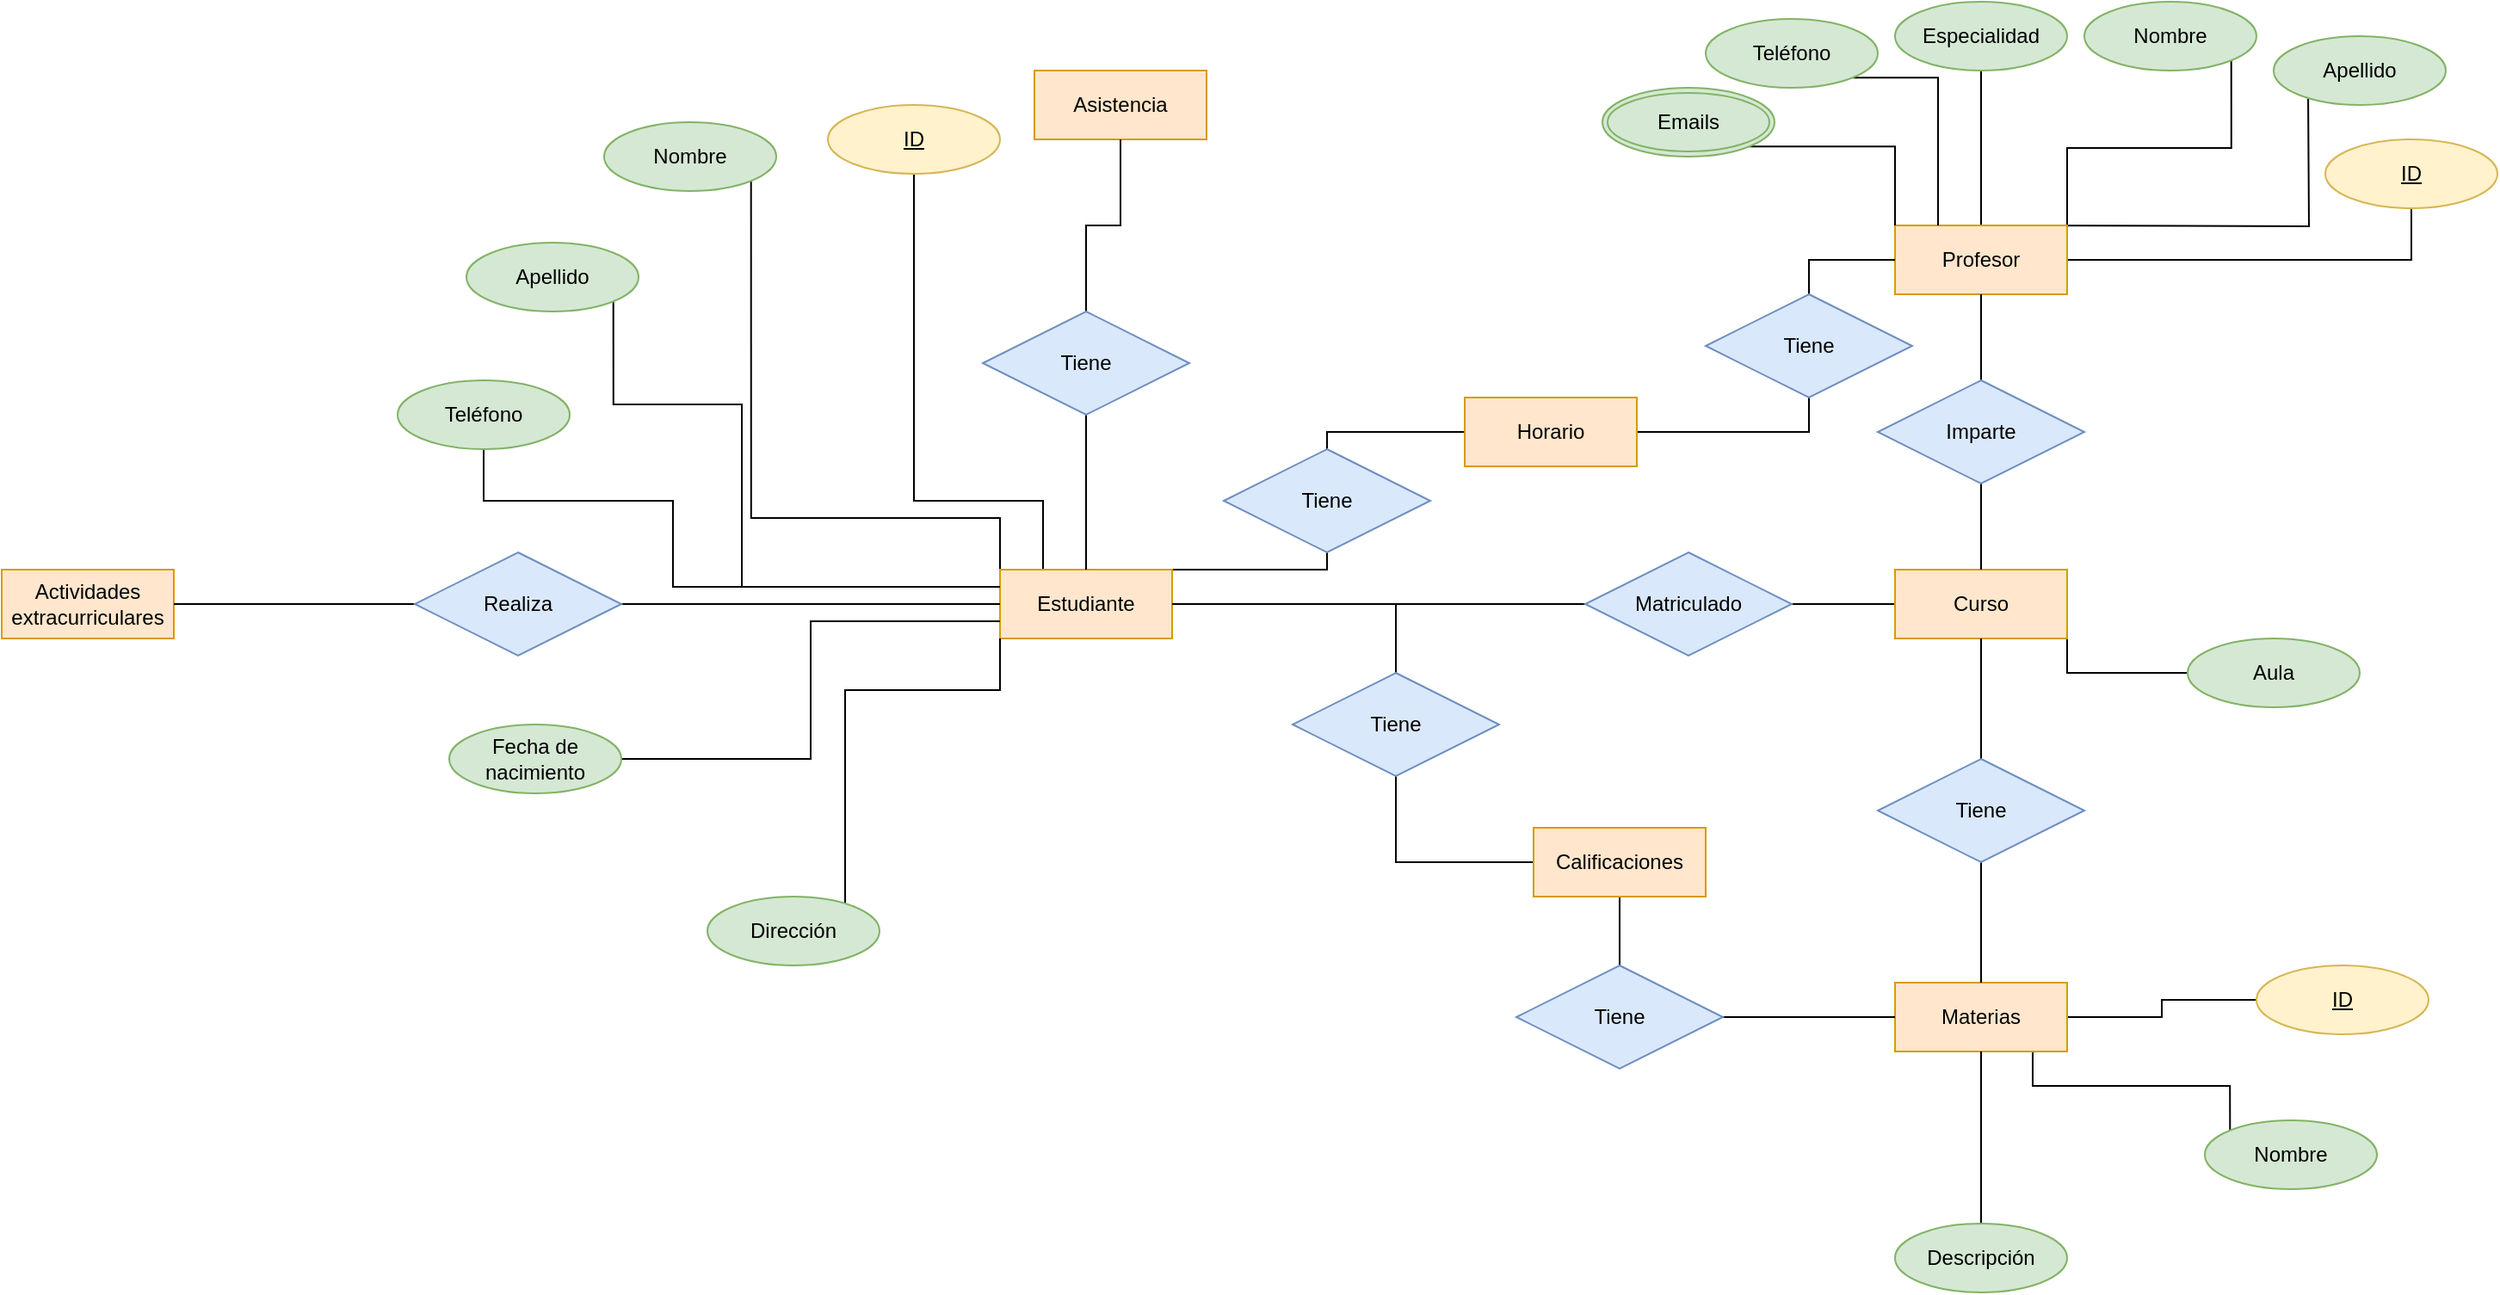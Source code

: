 <mxfile version="21.8.0" type="github">
  <diagram name="Page-1" id="o67EySk3LSE3K6hvLNPV">
    <mxGraphModel dx="2215" dy="757" grid="1" gridSize="10" guides="1" tooltips="1" connect="1" arrows="1" fold="1" page="1" pageScale="1" pageWidth="827" pageHeight="1169" math="0" shadow="0">
      <root>
        <mxCell id="0" />
        <mxCell id="1" parent="0" />
        <mxCell id="iaIAoVfE06Dp4TXyiZUW-13" style="edgeStyle=orthogonalEdgeStyle;rounded=0;orthogonalLoop=1;jettySize=auto;html=1;entryX=1;entryY=0.5;entryDx=0;entryDy=0;endArrow=none;endFill=0;" edge="1" parent="1" source="iaIAoVfE06Dp4TXyiZUW-2" target="iaIAoVfE06Dp4TXyiZUW-11">
          <mxGeometry relative="1" as="geometry" />
        </mxCell>
        <mxCell id="iaIAoVfE06Dp4TXyiZUW-28" style="edgeStyle=orthogonalEdgeStyle;rounded=0;orthogonalLoop=1;jettySize=auto;html=1;entryX=0;entryY=0.5;entryDx=0;entryDy=0;endArrow=none;endFill=0;exitX=1;exitY=0;exitDx=0;exitDy=0;" edge="1" parent="1" source="iaIAoVfE06Dp4TXyiZUW-3" target="iaIAoVfE06Dp4TXyiZUW-9">
          <mxGeometry relative="1" as="geometry">
            <mxPoint x="110" y="400" as="sourcePoint" />
            <Array as="points">
              <mxPoint x="170" y="370" />
              <mxPoint x="170" y="290" />
            </Array>
          </mxGeometry>
        </mxCell>
        <mxCell id="iaIAoVfE06Dp4TXyiZUW-41" style="edgeStyle=orthogonalEdgeStyle;rounded=0;orthogonalLoop=1;jettySize=auto;html=1;exitX=1;exitY=1;exitDx=0;exitDy=0;endArrow=none;endFill=0;" edge="1" parent="1" source="iaIAoVfE06Dp4TXyiZUW-2" target="iaIAoVfE06Dp4TXyiZUW-47">
          <mxGeometry relative="1" as="geometry">
            <mxPoint x="720" y="430" as="targetPoint" />
            <Array as="points">
              <mxPoint x="600" y="430" />
              <mxPoint x="710" y="430" />
            </Array>
          </mxGeometry>
        </mxCell>
        <mxCell id="iaIAoVfE06Dp4TXyiZUW-2" value="Curso" style="whiteSpace=wrap;html=1;align=center;fillColor=#ffe6cc;strokeColor=#d79b00;" vertex="1" parent="1">
          <mxGeometry x="500" y="370" width="100" height="40" as="geometry" />
        </mxCell>
        <mxCell id="iaIAoVfE06Dp4TXyiZUW-35" style="edgeStyle=orthogonalEdgeStyle;rounded=0;orthogonalLoop=1;jettySize=auto;html=1;entryX=0;entryY=0.5;entryDx=0;entryDy=0;endArrow=none;endFill=0;" edge="1" parent="1" source="iaIAoVfE06Dp4TXyiZUW-3" target="iaIAoVfE06Dp4TXyiZUW-8">
          <mxGeometry relative="1" as="geometry">
            <Array as="points">
              <mxPoint x="210" y="540" />
            </Array>
          </mxGeometry>
        </mxCell>
        <mxCell id="iaIAoVfE06Dp4TXyiZUW-48" style="edgeStyle=orthogonalEdgeStyle;rounded=0;orthogonalLoop=1;jettySize=auto;html=1;exitX=0.25;exitY=0;exitDx=0;exitDy=0;endArrow=none;endFill=0;" edge="1" parent="1" source="iaIAoVfE06Dp4TXyiZUW-3" target="iaIAoVfE06Dp4TXyiZUW-49">
          <mxGeometry relative="1" as="geometry">
            <mxPoint x="-110" y="210" as="targetPoint" />
            <Array as="points">
              <mxPoint x="5" y="330" />
              <mxPoint x="-70" y="330" />
            </Array>
          </mxGeometry>
        </mxCell>
        <mxCell id="iaIAoVfE06Dp4TXyiZUW-55" style="edgeStyle=orthogonalEdgeStyle;rounded=0;orthogonalLoop=1;jettySize=auto;html=1;exitX=0;exitY=0;exitDx=0;exitDy=0;entryX=1;entryY=1;entryDx=0;entryDy=0;endArrow=none;endFill=0;" edge="1" parent="1" source="iaIAoVfE06Dp4TXyiZUW-3" target="iaIAoVfE06Dp4TXyiZUW-50">
          <mxGeometry relative="1" as="geometry">
            <Array as="points">
              <mxPoint x="-20" y="340" />
              <mxPoint x="-165" y="340" />
            </Array>
          </mxGeometry>
        </mxCell>
        <mxCell id="iaIAoVfE06Dp4TXyiZUW-3" value="Estudiante" style="whiteSpace=wrap;html=1;align=center;fillColor=#ffe6cc;strokeColor=#d79b00;" vertex="1" parent="1">
          <mxGeometry x="-20" y="370" width="100" height="40" as="geometry" />
        </mxCell>
        <mxCell id="iaIAoVfE06Dp4TXyiZUW-66" style="edgeStyle=orthogonalEdgeStyle;rounded=0;orthogonalLoop=1;jettySize=auto;html=1;entryX=0.5;entryY=1;entryDx=0;entryDy=0;endArrow=none;endFill=0;" edge="1" parent="1" source="iaIAoVfE06Dp4TXyiZUW-4" target="iaIAoVfE06Dp4TXyiZUW-64">
          <mxGeometry relative="1" as="geometry" />
        </mxCell>
        <mxCell id="iaIAoVfE06Dp4TXyiZUW-67" style="edgeStyle=orthogonalEdgeStyle;rounded=0;orthogonalLoop=1;jettySize=auto;html=1;exitX=1;exitY=0.25;exitDx=0;exitDy=0;entryX=0.5;entryY=1;entryDx=0;entryDy=0;endArrow=none;endFill=0;" edge="1" parent="1">
          <mxGeometry relative="1" as="geometry">
            <mxPoint x="570" y="170" as="sourcePoint" />
            <mxPoint x="740" y="90" as="targetPoint" />
          </mxGeometry>
        </mxCell>
        <mxCell id="iaIAoVfE06Dp4TXyiZUW-68" style="edgeStyle=orthogonalEdgeStyle;rounded=0;orthogonalLoop=1;jettySize=auto;html=1;exitX=1;exitY=0;exitDx=0;exitDy=0;entryX=1;entryY=1;entryDx=0;entryDy=0;endArrow=none;endFill=0;" edge="1" parent="1" source="iaIAoVfE06Dp4TXyiZUW-4" target="iaIAoVfE06Dp4TXyiZUW-63">
          <mxGeometry relative="1" as="geometry" />
        </mxCell>
        <mxCell id="iaIAoVfE06Dp4TXyiZUW-70" style="edgeStyle=orthogonalEdgeStyle;rounded=0;orthogonalLoop=1;jettySize=auto;html=1;exitX=0.5;exitY=0;exitDx=0;exitDy=0;entryX=0.5;entryY=1;entryDx=0;entryDy=0;endArrow=none;endFill=0;" edge="1" parent="1" source="iaIAoVfE06Dp4TXyiZUW-4" target="iaIAoVfE06Dp4TXyiZUW-65">
          <mxGeometry relative="1" as="geometry" />
        </mxCell>
        <mxCell id="iaIAoVfE06Dp4TXyiZUW-4" value="Profesor" style="whiteSpace=wrap;html=1;align=center;fillColor=#ffe6cc;strokeColor=#d79b00;" vertex="1" parent="1">
          <mxGeometry x="500" y="170" width="100" height="40" as="geometry" />
        </mxCell>
        <mxCell id="iaIAoVfE06Dp4TXyiZUW-5" value="Asistencia" style="whiteSpace=wrap;html=1;align=center;fillColor=#ffe6cc;strokeColor=#d79b00;" vertex="1" parent="1">
          <mxGeometry y="80" width="100" height="40" as="geometry" />
        </mxCell>
        <mxCell id="iaIAoVfE06Dp4TXyiZUW-6" value="Actividades extracurriculares" style="whiteSpace=wrap;html=1;align=center;fillColor=#ffe6cc;strokeColor=#d79b00;" vertex="1" parent="1">
          <mxGeometry x="-600" y="370" width="100" height="40" as="geometry" />
        </mxCell>
        <mxCell id="iaIAoVfE06Dp4TXyiZUW-75" style="edgeStyle=orthogonalEdgeStyle;rounded=0;orthogonalLoop=1;jettySize=auto;html=1;endArrow=none;endFill=0;" edge="1" parent="1" source="iaIAoVfE06Dp4TXyiZUW-7" target="iaIAoVfE06Dp4TXyiZUW-76">
          <mxGeometry relative="1" as="geometry">
            <mxPoint x="730" y="560" as="targetPoint" />
            <Array as="points" />
          </mxGeometry>
        </mxCell>
        <mxCell id="iaIAoVfE06Dp4TXyiZUW-79" style="edgeStyle=orthogonalEdgeStyle;rounded=0;orthogonalLoop=1;jettySize=auto;html=1;exitX=0.844;exitY=0.989;exitDx=0;exitDy=0;entryX=0;entryY=0;entryDx=0;entryDy=0;endArrow=none;endFill=0;exitPerimeter=0;" edge="1" parent="1" source="iaIAoVfE06Dp4TXyiZUW-7" target="iaIAoVfE06Dp4TXyiZUW-77">
          <mxGeometry relative="1" as="geometry">
            <Array as="points">
              <mxPoint x="580" y="650" />
              <mxPoint x="580" y="670" />
              <mxPoint x="695" y="670" />
            </Array>
          </mxGeometry>
        </mxCell>
        <mxCell id="iaIAoVfE06Dp4TXyiZUW-7" value="Materias" style="whiteSpace=wrap;html=1;align=center;fillColor=#ffe6cc;strokeColor=#d79b00;" vertex="1" parent="1">
          <mxGeometry x="500" y="610" width="100" height="40" as="geometry" />
        </mxCell>
        <mxCell id="iaIAoVfE06Dp4TXyiZUW-38" style="edgeStyle=orthogonalEdgeStyle;rounded=0;orthogonalLoop=1;jettySize=auto;html=1;entryX=0;entryY=0.5;entryDx=0;entryDy=0;endArrow=none;endFill=0;" edge="1" parent="1" source="iaIAoVfE06Dp4TXyiZUW-8" target="iaIAoVfE06Dp4TXyiZUW-7">
          <mxGeometry relative="1" as="geometry">
            <Array as="points">
              <mxPoint x="340" y="630" />
            </Array>
          </mxGeometry>
        </mxCell>
        <mxCell id="iaIAoVfE06Dp4TXyiZUW-8" value="Calificaciones" style="whiteSpace=wrap;html=1;align=center;fillColor=#ffe6cc;strokeColor=#d79b00;" vertex="1" parent="1">
          <mxGeometry x="290" y="520" width="100" height="40" as="geometry" />
        </mxCell>
        <mxCell id="iaIAoVfE06Dp4TXyiZUW-45" style="edgeStyle=orthogonalEdgeStyle;rounded=0;orthogonalLoop=1;jettySize=auto;html=1;exitX=1;exitY=0.5;exitDx=0;exitDy=0;entryX=0.5;entryY=1;entryDx=0;entryDy=0;endArrow=none;endFill=0;" edge="1" parent="1" source="iaIAoVfE06Dp4TXyiZUW-9" target="iaIAoVfE06Dp4TXyiZUW-44">
          <mxGeometry relative="1" as="geometry">
            <Array as="points">
              <mxPoint x="450" y="290" />
            </Array>
          </mxGeometry>
        </mxCell>
        <mxCell id="iaIAoVfE06Dp4TXyiZUW-9" value="Horario" style="whiteSpace=wrap;html=1;align=center;fillColor=#ffe6cc;strokeColor=#d79b00;" vertex="1" parent="1">
          <mxGeometry x="250" y="270" width="100" height="40" as="geometry" />
        </mxCell>
        <mxCell id="iaIAoVfE06Dp4TXyiZUW-12" style="edgeStyle=orthogonalEdgeStyle;rounded=0;orthogonalLoop=1;jettySize=auto;html=1;entryX=1;entryY=0.5;entryDx=0;entryDy=0;endArrow=none;endFill=0;" edge="1" parent="1" source="iaIAoVfE06Dp4TXyiZUW-11" target="iaIAoVfE06Dp4TXyiZUW-3">
          <mxGeometry relative="1" as="geometry" />
        </mxCell>
        <mxCell id="iaIAoVfE06Dp4TXyiZUW-11" value="Matriculado" style="shape=rhombus;perimeter=rhombusPerimeter;whiteSpace=wrap;html=1;align=center;fillColor=#dae8fc;strokeColor=#6c8ebf;" vertex="1" parent="1">
          <mxGeometry x="320" y="360" width="120" height="60" as="geometry" />
        </mxCell>
        <mxCell id="iaIAoVfE06Dp4TXyiZUW-15" style="edgeStyle=orthogonalEdgeStyle;rounded=0;orthogonalLoop=1;jettySize=auto;html=1;entryX=0;entryY=0.5;entryDx=0;entryDy=0;endArrow=none;endFill=0;" edge="1" parent="1" source="iaIAoVfE06Dp4TXyiZUW-14" target="iaIAoVfE06Dp4TXyiZUW-3">
          <mxGeometry relative="1" as="geometry" />
        </mxCell>
        <mxCell id="iaIAoVfE06Dp4TXyiZUW-16" style="edgeStyle=orthogonalEdgeStyle;rounded=0;orthogonalLoop=1;jettySize=auto;html=1;exitX=0;exitY=0.5;exitDx=0;exitDy=0;entryX=1;entryY=0.5;entryDx=0;entryDy=0;endArrow=none;endFill=0;" edge="1" parent="1" source="iaIAoVfE06Dp4TXyiZUW-14" target="iaIAoVfE06Dp4TXyiZUW-6">
          <mxGeometry relative="1" as="geometry" />
        </mxCell>
        <mxCell id="iaIAoVfE06Dp4TXyiZUW-14" value="Realiza" style="shape=rhombus;perimeter=rhombusPerimeter;whiteSpace=wrap;html=1;align=center;fillColor=#dae8fc;strokeColor=#6c8ebf;" vertex="1" parent="1">
          <mxGeometry x="-360" y="360" width="120" height="60" as="geometry" />
        </mxCell>
        <mxCell id="iaIAoVfE06Dp4TXyiZUW-18" style="edgeStyle=orthogonalEdgeStyle;rounded=0;orthogonalLoop=1;jettySize=auto;html=1;entryX=0.5;entryY=1;entryDx=0;entryDy=0;endArrow=none;endFill=0;" edge="1" parent="1" source="iaIAoVfE06Dp4TXyiZUW-17" target="iaIAoVfE06Dp4TXyiZUW-5">
          <mxGeometry relative="1" as="geometry" />
        </mxCell>
        <mxCell id="iaIAoVfE06Dp4TXyiZUW-19" style="edgeStyle=orthogonalEdgeStyle;rounded=0;orthogonalLoop=1;jettySize=auto;html=1;exitX=0.5;exitY=1;exitDx=0;exitDy=0;endArrow=none;endFill=0;" edge="1" parent="1" source="iaIAoVfE06Dp4TXyiZUW-17" target="iaIAoVfE06Dp4TXyiZUW-3">
          <mxGeometry relative="1" as="geometry" />
        </mxCell>
        <mxCell id="iaIAoVfE06Dp4TXyiZUW-17" value="Tiene" style="shape=rhombus;perimeter=rhombusPerimeter;whiteSpace=wrap;html=1;align=center;fillColor=#dae8fc;strokeColor=#6c8ebf;" vertex="1" parent="1">
          <mxGeometry x="-30" y="220" width="120" height="60" as="geometry" />
        </mxCell>
        <mxCell id="iaIAoVfE06Dp4TXyiZUW-21" style="edgeStyle=orthogonalEdgeStyle;rounded=0;orthogonalLoop=1;jettySize=auto;html=1;entryX=0.5;entryY=1;entryDx=0;entryDy=0;endArrow=none;endFill=0;" edge="1" parent="1" source="iaIAoVfE06Dp4TXyiZUW-20" target="iaIAoVfE06Dp4TXyiZUW-2">
          <mxGeometry relative="1" as="geometry" />
        </mxCell>
        <mxCell id="iaIAoVfE06Dp4TXyiZUW-22" style="edgeStyle=orthogonalEdgeStyle;rounded=0;orthogonalLoop=1;jettySize=auto;html=1;entryX=0.5;entryY=0;entryDx=0;entryDy=0;endArrow=none;endFill=0;" edge="1" parent="1" source="iaIAoVfE06Dp4TXyiZUW-20" target="iaIAoVfE06Dp4TXyiZUW-7">
          <mxGeometry relative="1" as="geometry" />
        </mxCell>
        <mxCell id="iaIAoVfE06Dp4TXyiZUW-20" value="Tiene" style="shape=rhombus;perimeter=rhombusPerimeter;whiteSpace=wrap;html=1;align=center;fillColor=#dae8fc;strokeColor=#6c8ebf;" vertex="1" parent="1">
          <mxGeometry x="490" y="480" width="120" height="60" as="geometry" />
        </mxCell>
        <mxCell id="iaIAoVfE06Dp4TXyiZUW-24" style="edgeStyle=orthogonalEdgeStyle;rounded=0;orthogonalLoop=1;jettySize=auto;html=1;exitX=0.5;exitY=0;exitDx=0;exitDy=0;entryX=0.5;entryY=1;entryDx=0;entryDy=0;endArrow=none;endFill=0;" edge="1" parent="1" source="iaIAoVfE06Dp4TXyiZUW-23" target="iaIAoVfE06Dp4TXyiZUW-4">
          <mxGeometry relative="1" as="geometry" />
        </mxCell>
        <mxCell id="iaIAoVfE06Dp4TXyiZUW-25" value="" style="edgeStyle=orthogonalEdgeStyle;rounded=0;orthogonalLoop=1;jettySize=auto;html=1;endArrow=none;endFill=0;" edge="1" parent="1" source="iaIAoVfE06Dp4TXyiZUW-23" target="iaIAoVfE06Dp4TXyiZUW-2">
          <mxGeometry relative="1" as="geometry" />
        </mxCell>
        <mxCell id="iaIAoVfE06Dp4TXyiZUW-23" value="Imparte" style="shape=rhombus;perimeter=rhombusPerimeter;whiteSpace=wrap;html=1;align=center;fillColor=#dae8fc;strokeColor=#6c8ebf;" vertex="1" parent="1">
          <mxGeometry x="490" y="260" width="120" height="60" as="geometry" />
        </mxCell>
        <mxCell id="iaIAoVfE06Dp4TXyiZUW-32" value="Tiene" style="shape=rhombus;perimeter=rhombusPerimeter;whiteSpace=wrap;html=1;align=center;fillColor=#dae8fc;strokeColor=#6c8ebf;" vertex="1" parent="1">
          <mxGeometry x="110" y="300" width="120" height="60" as="geometry" />
        </mxCell>
        <mxCell id="iaIAoVfE06Dp4TXyiZUW-36" value="Tiene" style="shape=rhombus;perimeter=rhombusPerimeter;whiteSpace=wrap;html=1;align=center;fillColor=#dae8fc;strokeColor=#6c8ebf;" vertex="1" parent="1">
          <mxGeometry x="150" y="430" width="120" height="60" as="geometry" />
        </mxCell>
        <mxCell id="iaIAoVfE06Dp4TXyiZUW-37" value="Tiene" style="shape=rhombus;perimeter=rhombusPerimeter;whiteSpace=wrap;html=1;align=center;fillColor=#dae8fc;strokeColor=#6c8ebf;" vertex="1" parent="1">
          <mxGeometry x="280" y="600" width="120" height="60" as="geometry" />
        </mxCell>
        <mxCell id="iaIAoVfE06Dp4TXyiZUW-46" style="edgeStyle=orthogonalEdgeStyle;rounded=0;orthogonalLoop=1;jettySize=auto;html=1;exitX=0.5;exitY=0;exitDx=0;exitDy=0;entryX=0;entryY=0.5;entryDx=0;entryDy=0;endArrow=none;endFill=0;" edge="1" parent="1" source="iaIAoVfE06Dp4TXyiZUW-44" target="iaIAoVfE06Dp4TXyiZUW-4">
          <mxGeometry relative="1" as="geometry">
            <Array as="points">
              <mxPoint x="450" y="190" />
            </Array>
          </mxGeometry>
        </mxCell>
        <mxCell id="iaIAoVfE06Dp4TXyiZUW-44" value="Tiene" style="shape=rhombus;perimeter=rhombusPerimeter;whiteSpace=wrap;html=1;align=center;fillColor=#dae8fc;strokeColor=#6c8ebf;" vertex="1" parent="1">
          <mxGeometry x="390" y="210" width="120" height="60" as="geometry" />
        </mxCell>
        <mxCell id="iaIAoVfE06Dp4TXyiZUW-47" value="Aula" style="ellipse;whiteSpace=wrap;html=1;align=center;fillColor=#d5e8d4;strokeColor=#82b366;" vertex="1" parent="1">
          <mxGeometry x="670" y="410" width="100" height="40" as="geometry" />
        </mxCell>
        <mxCell id="iaIAoVfE06Dp4TXyiZUW-49" value="ID" style="ellipse;whiteSpace=wrap;html=1;align=center;fontStyle=4;fillColor=#fff2cc;strokeColor=#d6b656;" vertex="1" parent="1">
          <mxGeometry x="-120" y="100" width="100" height="40" as="geometry" />
        </mxCell>
        <mxCell id="iaIAoVfE06Dp4TXyiZUW-50" value="Nombre" style="ellipse;whiteSpace=wrap;html=1;align=center;fillColor=#d5e8d4;strokeColor=#82b366;" vertex="1" parent="1">
          <mxGeometry x="-250" y="110" width="100" height="40" as="geometry" />
        </mxCell>
        <mxCell id="iaIAoVfE06Dp4TXyiZUW-56" style="edgeStyle=orthogonalEdgeStyle;rounded=0;orthogonalLoop=1;jettySize=auto;html=1;exitX=1;exitY=1;exitDx=0;exitDy=0;entryX=0;entryY=0.25;entryDx=0;entryDy=0;endArrow=none;endFill=0;" edge="1" parent="1" source="iaIAoVfE06Dp4TXyiZUW-51" target="iaIAoVfE06Dp4TXyiZUW-3">
          <mxGeometry relative="1" as="geometry">
            <Array as="points">
              <mxPoint x="-170" y="274" />
              <mxPoint x="-170" y="380" />
            </Array>
          </mxGeometry>
        </mxCell>
        <mxCell id="iaIAoVfE06Dp4TXyiZUW-51" value="Apellido" style="ellipse;whiteSpace=wrap;html=1;align=center;fillColor=#d5e8d4;strokeColor=#82b366;" vertex="1" parent="1">
          <mxGeometry x="-330" y="180" width="100" height="40" as="geometry" />
        </mxCell>
        <mxCell id="iaIAoVfE06Dp4TXyiZUW-57" style="edgeStyle=orthogonalEdgeStyle;rounded=0;orthogonalLoop=1;jettySize=auto;html=1;endArrow=none;endFill=0;" edge="1" parent="1" source="iaIAoVfE06Dp4TXyiZUW-52">
          <mxGeometry relative="1" as="geometry">
            <mxPoint x="-20" y="380" as="targetPoint" />
            <Array as="points">
              <mxPoint x="-320" y="330" />
              <mxPoint x="-210" y="330" />
              <mxPoint x="-210" y="380" />
            </Array>
          </mxGeometry>
        </mxCell>
        <mxCell id="iaIAoVfE06Dp4TXyiZUW-52" value="Teléfono" style="ellipse;whiteSpace=wrap;html=1;align=center;fillColor=#d5e8d4;strokeColor=#82b366;" vertex="1" parent="1">
          <mxGeometry x="-370" y="260" width="100" height="40" as="geometry" />
        </mxCell>
        <mxCell id="iaIAoVfE06Dp4TXyiZUW-59" style="edgeStyle=orthogonalEdgeStyle;rounded=0;orthogonalLoop=1;jettySize=auto;html=1;exitX=1;exitY=0;exitDx=0;exitDy=0;entryX=0;entryY=1;entryDx=0;entryDy=0;endArrow=none;endFill=0;" edge="1" parent="1" source="iaIAoVfE06Dp4TXyiZUW-53" target="iaIAoVfE06Dp4TXyiZUW-3">
          <mxGeometry relative="1" as="geometry">
            <Array as="points">
              <mxPoint x="-110" y="566" />
              <mxPoint x="-110" y="440" />
              <mxPoint x="-20" y="440" />
            </Array>
          </mxGeometry>
        </mxCell>
        <mxCell id="iaIAoVfE06Dp4TXyiZUW-53" value="Dirección" style="ellipse;whiteSpace=wrap;html=1;align=center;fillColor=#d5e8d4;strokeColor=#82b366;" vertex="1" parent="1">
          <mxGeometry x="-190" y="560" width="100" height="40" as="geometry" />
        </mxCell>
        <mxCell id="iaIAoVfE06Dp4TXyiZUW-58" style="edgeStyle=orthogonalEdgeStyle;rounded=0;orthogonalLoop=1;jettySize=auto;html=1;entryX=0;entryY=0.75;entryDx=0;entryDy=0;endArrow=none;endFill=0;" edge="1" parent="1" source="iaIAoVfE06Dp4TXyiZUW-54" target="iaIAoVfE06Dp4TXyiZUW-3">
          <mxGeometry relative="1" as="geometry" />
        </mxCell>
        <mxCell id="iaIAoVfE06Dp4TXyiZUW-54" value="Fecha de nacimiento" style="ellipse;whiteSpace=wrap;html=1;align=center;fillColor=#d5e8d4;strokeColor=#82b366;" vertex="1" parent="1">
          <mxGeometry x="-340" y="460" width="100" height="40" as="geometry" />
        </mxCell>
        <mxCell id="iaIAoVfE06Dp4TXyiZUW-61" value="Apellido" style="ellipse;whiteSpace=wrap;html=1;align=center;fillColor=#d5e8d4;strokeColor=#82b366;" vertex="1" parent="1">
          <mxGeometry x="720" y="60" width="100" height="40" as="geometry" />
        </mxCell>
        <mxCell id="iaIAoVfE06Dp4TXyiZUW-71" style="edgeStyle=orthogonalEdgeStyle;rounded=0;orthogonalLoop=1;jettySize=auto;html=1;exitX=1;exitY=1;exitDx=0;exitDy=0;entryX=0.25;entryY=0;entryDx=0;entryDy=0;endArrow=none;endFill=0;" edge="1" parent="1" source="iaIAoVfE06Dp4TXyiZUW-62" target="iaIAoVfE06Dp4TXyiZUW-4">
          <mxGeometry relative="1" as="geometry" />
        </mxCell>
        <mxCell id="iaIAoVfE06Dp4TXyiZUW-62" value="Teléfono" style="ellipse;whiteSpace=wrap;html=1;align=center;fillColor=#d5e8d4;strokeColor=#82b366;" vertex="1" parent="1">
          <mxGeometry x="390" y="50" width="100" height="40" as="geometry" />
        </mxCell>
        <mxCell id="iaIAoVfE06Dp4TXyiZUW-63" value="Nombre" style="ellipse;whiteSpace=wrap;html=1;align=center;fillColor=#d5e8d4;strokeColor=#82b366;" vertex="1" parent="1">
          <mxGeometry x="610" y="40" width="100" height="40" as="geometry" />
        </mxCell>
        <mxCell id="iaIAoVfE06Dp4TXyiZUW-64" value="ID" style="whiteSpace=wrap;html=1;align=center;fillColor=#fff2cc;strokeColor=#d6b656;shape=ellipse;perimeter=ellipsePerimeter;fontStyle=4;" vertex="1" parent="1">
          <mxGeometry x="750" y="120" width="100" height="40" as="geometry" />
        </mxCell>
        <mxCell id="iaIAoVfE06Dp4TXyiZUW-65" value="Especialidad" style="ellipse;whiteSpace=wrap;html=1;align=center;fillColor=#d5e8d4;strokeColor=#82b366;" vertex="1" parent="1">
          <mxGeometry x="500" y="40" width="100" height="40" as="geometry" />
        </mxCell>
        <mxCell id="iaIAoVfE06Dp4TXyiZUW-73" style="edgeStyle=orthogonalEdgeStyle;rounded=0;orthogonalLoop=1;jettySize=auto;html=1;exitX=1;exitY=1;exitDx=0;exitDy=0;entryX=0;entryY=0;entryDx=0;entryDy=0;endArrow=none;endFill=0;" edge="1" parent="1" source="iaIAoVfE06Dp4TXyiZUW-72" target="iaIAoVfE06Dp4TXyiZUW-4">
          <mxGeometry relative="1" as="geometry" />
        </mxCell>
        <mxCell id="iaIAoVfE06Dp4TXyiZUW-72" value="Emails" style="whiteSpace=wrap;html=1;align=center;fillColor=#d5e8d4;strokeColor=#82b366;shape=doubleEllipse;perimeter=ellipsePerimeter;margin=3;" vertex="1" parent="1">
          <mxGeometry x="330" y="90" width="100" height="40" as="geometry" />
        </mxCell>
        <mxCell id="iaIAoVfE06Dp4TXyiZUW-76" value="ID" style="ellipse;whiteSpace=wrap;html=1;align=center;fontStyle=4;fillColor=#fff2cc;strokeColor=#d6b656;" vertex="1" parent="1">
          <mxGeometry x="710" y="600" width="100" height="40" as="geometry" />
        </mxCell>
        <mxCell id="iaIAoVfE06Dp4TXyiZUW-77" value="Nombre" style="ellipse;whiteSpace=wrap;html=1;align=center;fillColor=#d5e8d4;strokeColor=#82b366;" vertex="1" parent="1">
          <mxGeometry x="680" y="690" width="100" height="40" as="geometry" />
        </mxCell>
        <mxCell id="iaIAoVfE06Dp4TXyiZUW-81" style="edgeStyle=orthogonalEdgeStyle;rounded=0;orthogonalLoop=1;jettySize=auto;html=1;exitX=0.5;exitY=0;exitDx=0;exitDy=0;entryX=0.5;entryY=1;entryDx=0;entryDy=0;endArrow=none;endFill=0;" edge="1" parent="1" source="iaIAoVfE06Dp4TXyiZUW-78" target="iaIAoVfE06Dp4TXyiZUW-7">
          <mxGeometry relative="1" as="geometry" />
        </mxCell>
        <mxCell id="iaIAoVfE06Dp4TXyiZUW-78" value="Descripción" style="ellipse;whiteSpace=wrap;html=1;align=center;fillColor=#d5e8d4;strokeColor=#82b366;" vertex="1" parent="1">
          <mxGeometry x="500" y="750" width="100" height="40" as="geometry" />
        </mxCell>
      </root>
    </mxGraphModel>
  </diagram>
</mxfile>
